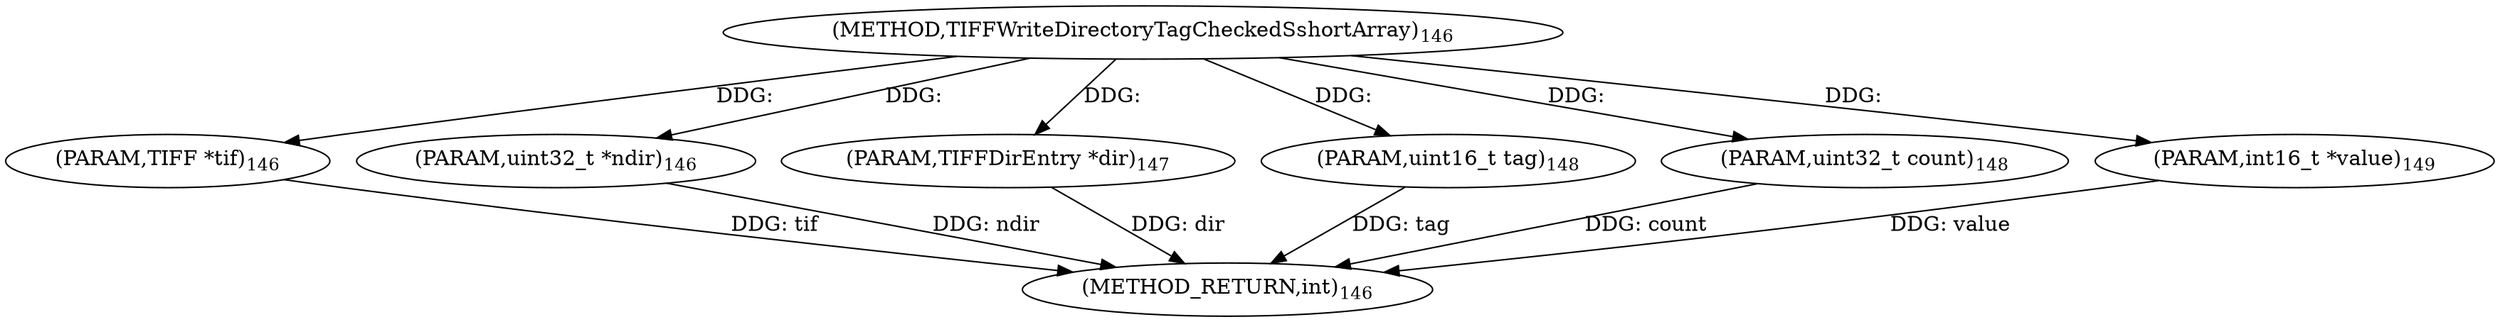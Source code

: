 digraph "TIFFWriteDirectoryTagCheckedSshortArray" {  
"64210" [label = <(METHOD,TIFFWriteDirectoryTagCheckedSshortArray)<SUB>146</SUB>> ]
"64217" [label = <(METHOD_RETURN,int)<SUB>146</SUB>> ]
"64211" [label = <(PARAM,TIFF *tif)<SUB>146</SUB>> ]
"64212" [label = <(PARAM,uint32_t *ndir)<SUB>146</SUB>> ]
"64213" [label = <(PARAM,TIFFDirEntry *dir)<SUB>147</SUB>> ]
"64214" [label = <(PARAM,uint16_t tag)<SUB>148</SUB>> ]
"64215" [label = <(PARAM,uint32_t count)<SUB>148</SUB>> ]
"64216" [label = <(PARAM,int16_t *value)<SUB>149</SUB>> ]
  "64211" -> "64217"  [ label = "DDG: tif"] 
  "64212" -> "64217"  [ label = "DDG: ndir"] 
  "64213" -> "64217"  [ label = "DDG: dir"] 
  "64214" -> "64217"  [ label = "DDG: tag"] 
  "64215" -> "64217"  [ label = "DDG: count"] 
  "64216" -> "64217"  [ label = "DDG: value"] 
  "64210" -> "64211"  [ label = "DDG: "] 
  "64210" -> "64212"  [ label = "DDG: "] 
  "64210" -> "64213"  [ label = "DDG: "] 
  "64210" -> "64214"  [ label = "DDG: "] 
  "64210" -> "64215"  [ label = "DDG: "] 
  "64210" -> "64216"  [ label = "DDG: "] 
}

